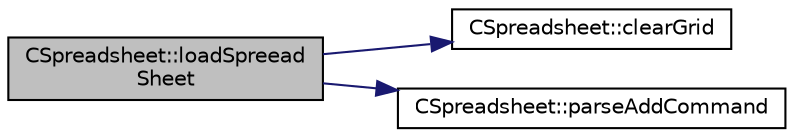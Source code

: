 digraph "CSpreadsheet::loadSpreeadSheet"
{
  edge [fontname="Helvetica",fontsize="10",labelfontname="Helvetica",labelfontsize="10"];
  node [fontname="Helvetica",fontsize="10",shape=record];
  rankdir="LR";
  Node1 [label="CSpreadsheet::loadSpreead\lSheet",height=0.2,width=0.4,color="black", fillcolor="grey75", style="filled", fontcolor="black"];
  Node1 -> Node2 [color="midnightblue",fontsize="10",style="solid",fontname="Helvetica"];
  Node2 [label="CSpreadsheet::clearGrid",height=0.2,width=0.4,color="black", fillcolor="white", style="filled",URL="$classCSpreadsheet.html#a2068023e0a7e6b3e78cdc654f398040b"];
  Node1 -> Node3 [color="midnightblue",fontsize="10",style="solid",fontname="Helvetica"];
  Node3 [label="CSpreadsheet::parseAddCommand",height=0.2,width=0.4,color="black", fillcolor="white", style="filled",URL="$classCSpreadsheet.html#a7e9ccaa7a0d1b90bca13e32d642d6db5"];
}
